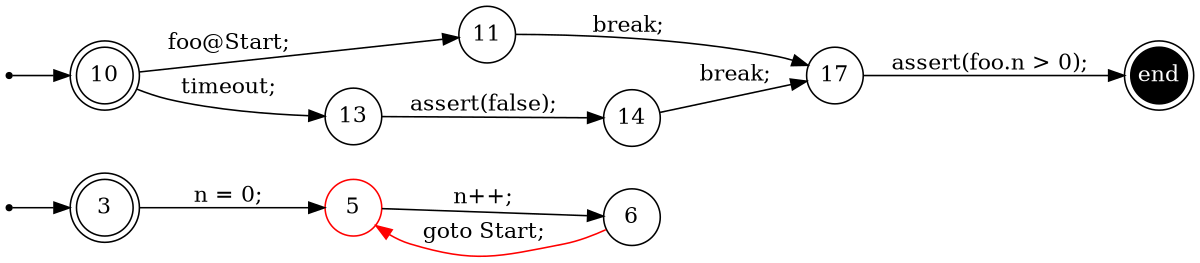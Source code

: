 digraph finite_state_machine {
	rankdir=LR
	size="8,5"
	94519815282528 [label = 3, shape = doublecircle, fixedsize = true]; 
	s94519815282528 [shape = point];
	94519815274896 [label = 10, shape = doublecircle, fixedsize = true]; 
	s94519815274896 [shape = point];
	e94519815276080 [shape = doublecircle, fixedsize = true, style = filled, fillcolor = black, fontcolor = white,  label = end];
	 94519815282608 [label = 5, shape = circle, color = red, fixedsize = true ];
	 94519815274480 [label = 6, shape = circle, fixedsize = true ];
	 94519815275568 [label = 11, shape = circle, fixedsize = true ];
	 94519815276288 [label = 13, shape = circle, fixedsize = true ];
	 94519815276560 [label = 14, shape = circle, fixedsize = true ];
	 94519815276080 [label = 17, shape = circle, fixedsize = true ];
	s94519815282528 -> 94519815282528;
	s94519815274896 -> 94519815274896;
	94519815282528 -> 94519815282608 [ label = "n = 0; "];
	94519815282608 -> 94519815274480 [ label = "n++; "];
	94519815274480 -> 94519815282608 [color = red, label = "goto Start; "];
	94519815274896 -> 94519815275568 [ label = "foo@Start; "];
	94519815275568 -> 94519815276080 [ label = "break; "];
	94519815274896 -> 94519815276288 [ label = "timeout; "];
	94519815276288 -> 94519815276560 [ label = "assert(false); "];
	94519815276560 -> 94519815276080 [ label = "break; "];
	94519815276080 -> e94519815276080 [ label = "assert(foo.n > 0); "];
}